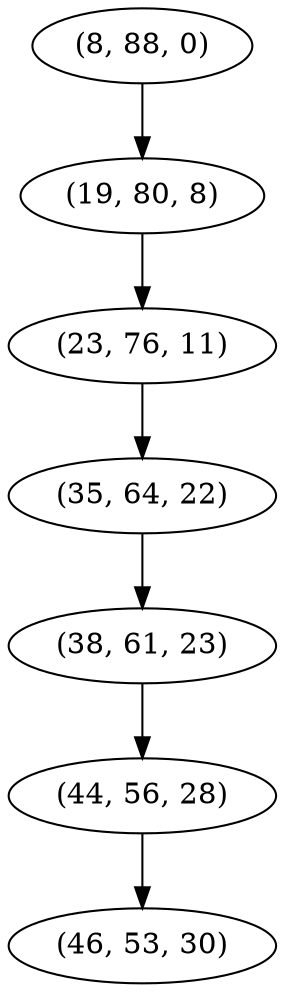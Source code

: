 digraph tree {
    "(8, 88, 0)";
    "(19, 80, 8)";
    "(23, 76, 11)";
    "(35, 64, 22)";
    "(38, 61, 23)";
    "(44, 56, 28)";
    "(46, 53, 30)";
    "(8, 88, 0)" -> "(19, 80, 8)";
    "(19, 80, 8)" -> "(23, 76, 11)";
    "(23, 76, 11)" -> "(35, 64, 22)";
    "(35, 64, 22)" -> "(38, 61, 23)";
    "(38, 61, 23)" -> "(44, 56, 28)";
    "(44, 56, 28)" -> "(46, 53, 30)";
}
